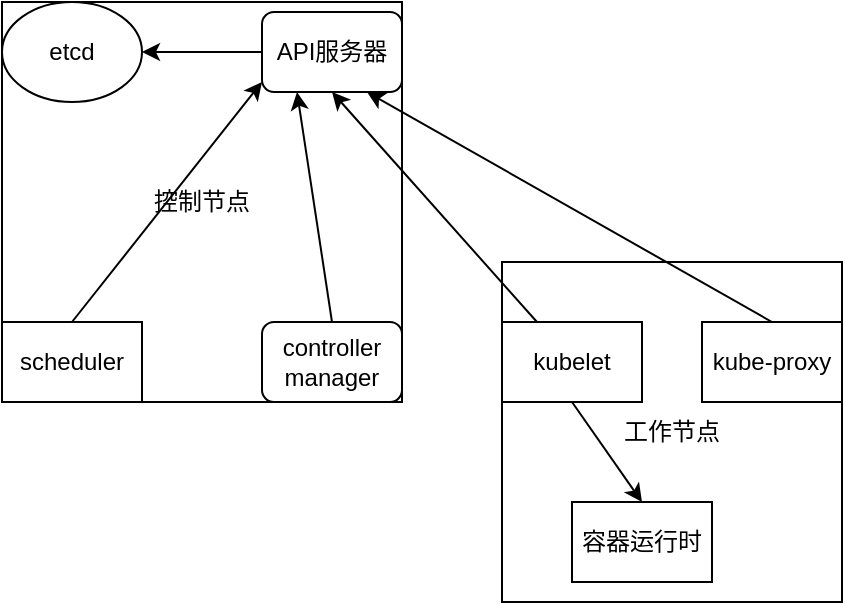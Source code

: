 <mxfile version="12.2.4" pages="1"><diagram id="132CHpKPOTpTdTejtqDj" name="Page-1"><mxGraphModel dx="432" dy="405" grid="1" gridSize="10" guides="1" tooltips="1" connect="1" arrows="1" fold="1" page="1" pageScale="1" pageWidth="827" pageHeight="1169" math="0" shadow="0"><root><mxCell id="0"/><mxCell id="1" parent="0"/><mxCell id="2" value="控制节点" style="whiteSpace=wrap;html=1;aspect=fixed;" parent="1" vertex="1"><mxGeometry x="20" y="120" width="200" height="200" as="geometry"/></mxCell><mxCell id="3" value="工作节点" style="whiteSpace=wrap;html=1;aspect=fixed;" parent="1" vertex="1"><mxGeometry x="270" y="250" width="170" height="170" as="geometry"/></mxCell><mxCell id="4" value="etcd" style="ellipse;whiteSpace=wrap;html=1;" parent="1" vertex="1"><mxGeometry x="20" y="120" width="70" height="50" as="geometry"/></mxCell><mxCell id="7" style="edgeStyle=orthogonalEdgeStyle;rounded=0;orthogonalLoop=1;jettySize=auto;html=1;exitX=0;exitY=0.5;exitDx=0;exitDy=0;entryX=1;entryY=0.5;entryDx=0;entryDy=0;" parent="1" source="6" target="4" edge="1"><mxGeometry relative="1" as="geometry"/></mxCell><mxCell id="6" value="API服务器" style="rounded=1;whiteSpace=wrap;html=1;" parent="1" vertex="1"><mxGeometry x="150" y="125" width="70" height="40" as="geometry"/></mxCell><mxCell id="8" value="scheduler" style="rounded=1;whiteSpace=wrap;html=1;arcSize=0;" parent="1" vertex="1"><mxGeometry x="20" y="280" width="70" height="40" as="geometry"/></mxCell><mxCell id="9" value="controller&lt;br&gt;manager" style="rounded=1;whiteSpace=wrap;html=1;" parent="1" vertex="1"><mxGeometry x="150" y="280" width="70" height="40" as="geometry"/></mxCell><mxCell id="11" value="" style="endArrow=classic;html=1;exitX=0.5;exitY=0;exitDx=0;exitDy=0;" parent="1" source="8" edge="1"><mxGeometry width="50" height="50" relative="1" as="geometry"><mxPoint x="35" y="280" as="sourcePoint"/><mxPoint x="150" y="160" as="targetPoint"/></mxGeometry></mxCell><mxCell id="12" value="" style="endArrow=classic;html=1;exitX=0.5;exitY=0;exitDx=0;exitDy=0;entryX=0.25;entryY=1;entryDx=0;entryDy=0;" parent="1" source="9" target="6" edge="1"><mxGeometry width="50" height="50" relative="1" as="geometry"><mxPoint x="184.5" y="255" as="sourcePoint"/><mxPoint x="184.5" y="165" as="targetPoint"/></mxGeometry></mxCell><mxCell id="13" value="kubelet" style="rounded=1;whiteSpace=wrap;html=1;arcSize=0;" parent="1" vertex="1"><mxGeometry x="270" y="280" width="70" height="40" as="geometry"/></mxCell><mxCell id="14" value="kube-proxy" style="rounded=1;whiteSpace=wrap;html=1;arcSize=0;" parent="1" vertex="1"><mxGeometry x="370" y="280" width="70" height="40" as="geometry"/></mxCell><mxCell id="15" value="容器运行时" style="rounded=1;whiteSpace=wrap;html=1;arcSize=0;" parent="1" vertex="1"><mxGeometry x="305" y="370" width="70" height="40" as="geometry"/></mxCell><mxCell id="16" value="" style="endArrow=classic;html=1;exitX=0.5;exitY=1;exitDx=0;exitDy=0;entryX=0.5;entryY=0;entryDx=0;entryDy=0;" parent="1" source="13" target="15" edge="1"><mxGeometry width="50" height="50" relative="1" as="geometry"><mxPoint x="200" y="430" as="sourcePoint"/><mxPoint x="260" y="470" as="targetPoint"/></mxGeometry></mxCell><mxCell id="17" value="" style="endArrow=classic;html=1;exitX=0.25;exitY=0;exitDx=0;exitDy=0;entryX=0.5;entryY=1;entryDx=0;entryDy=0;" parent="1" source="13" target="6" edge="1"><mxGeometry width="50" height="50" relative="1" as="geometry"><mxPoint x="140" y="450" as="sourcePoint"/><mxPoint x="200" y="165" as="targetPoint"/></mxGeometry></mxCell><mxCell id="18" value="" style="endArrow=classic;html=1;entryX=0.75;entryY=1;entryDx=0;entryDy=0;exitX=0.5;exitY=0;exitDx=0;exitDy=0;" parent="1" source="14" target="6" edge="1"><mxGeometry width="50" height="50" relative="1" as="geometry"><mxPoint x="297.5" y="290" as="sourcePoint"/><mxPoint x="212.5" y="175" as="targetPoint"/></mxGeometry></mxCell></root></mxGraphModel></diagram></mxfile>
